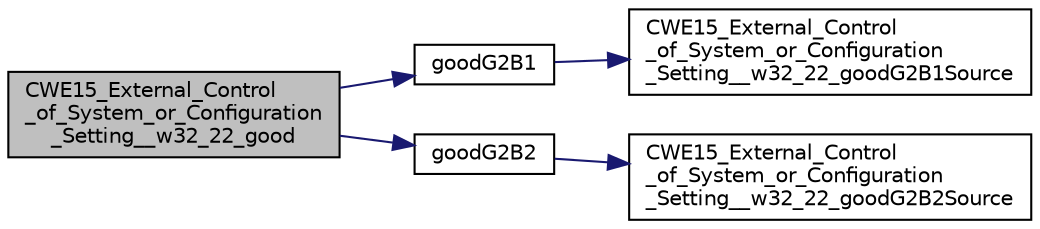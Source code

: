 digraph "CWE15_External_Control_of_System_or_Configuration_Setting__w32_22_good"
{
  edge [fontname="Helvetica",fontsize="10",labelfontname="Helvetica",labelfontsize="10"];
  node [fontname="Helvetica",fontsize="10",shape=record];
  rankdir="LR";
  Node8 [label="CWE15_External_Control\l_of_System_or_Configuration\l_Setting__w32_22_good",height=0.2,width=0.4,color="black", fillcolor="grey75", style="filled", fontcolor="black"];
  Node8 -> Node9 [color="midnightblue",fontsize="10",style="solid",fontname="Helvetica"];
  Node9 [label="goodG2B1",height=0.2,width=0.4,color="black", fillcolor="white", style="filled",URL="$CWE15__External__Control__of__System__or__Configuration__Setting____w32__22a_8c.html#ac17d0de842dabc80fcf4a7c075312c3c"];
  Node9 -> Node10 [color="midnightblue",fontsize="10",style="solid",fontname="Helvetica"];
  Node10 [label="CWE15_External_Control\l_of_System_or_Configuration\l_Setting__w32_22_goodG2B1Source",height=0.2,width=0.4,color="black", fillcolor="white", style="filled",URL="$CWE15__External__Control__of__System__or__Configuration__Setting____w32__22a_8c.html#a95b1967d57f6342a39262d7e22a9a9d2"];
  Node8 -> Node11 [color="midnightblue",fontsize="10",style="solid",fontname="Helvetica"];
  Node11 [label="goodG2B2",height=0.2,width=0.4,color="black", fillcolor="white", style="filled",URL="$CWE15__External__Control__of__System__or__Configuration__Setting____w32__22a_8c.html#ae6b951ee594ed81470250b3195e42869"];
  Node11 -> Node12 [color="midnightblue",fontsize="10",style="solid",fontname="Helvetica"];
  Node12 [label="CWE15_External_Control\l_of_System_or_Configuration\l_Setting__w32_22_goodG2B2Source",height=0.2,width=0.4,color="black", fillcolor="white", style="filled",URL="$CWE15__External__Control__of__System__or__Configuration__Setting____w32__22a_8c.html#a39c897fe0df655c77953b1038e4d6e7f"];
}
